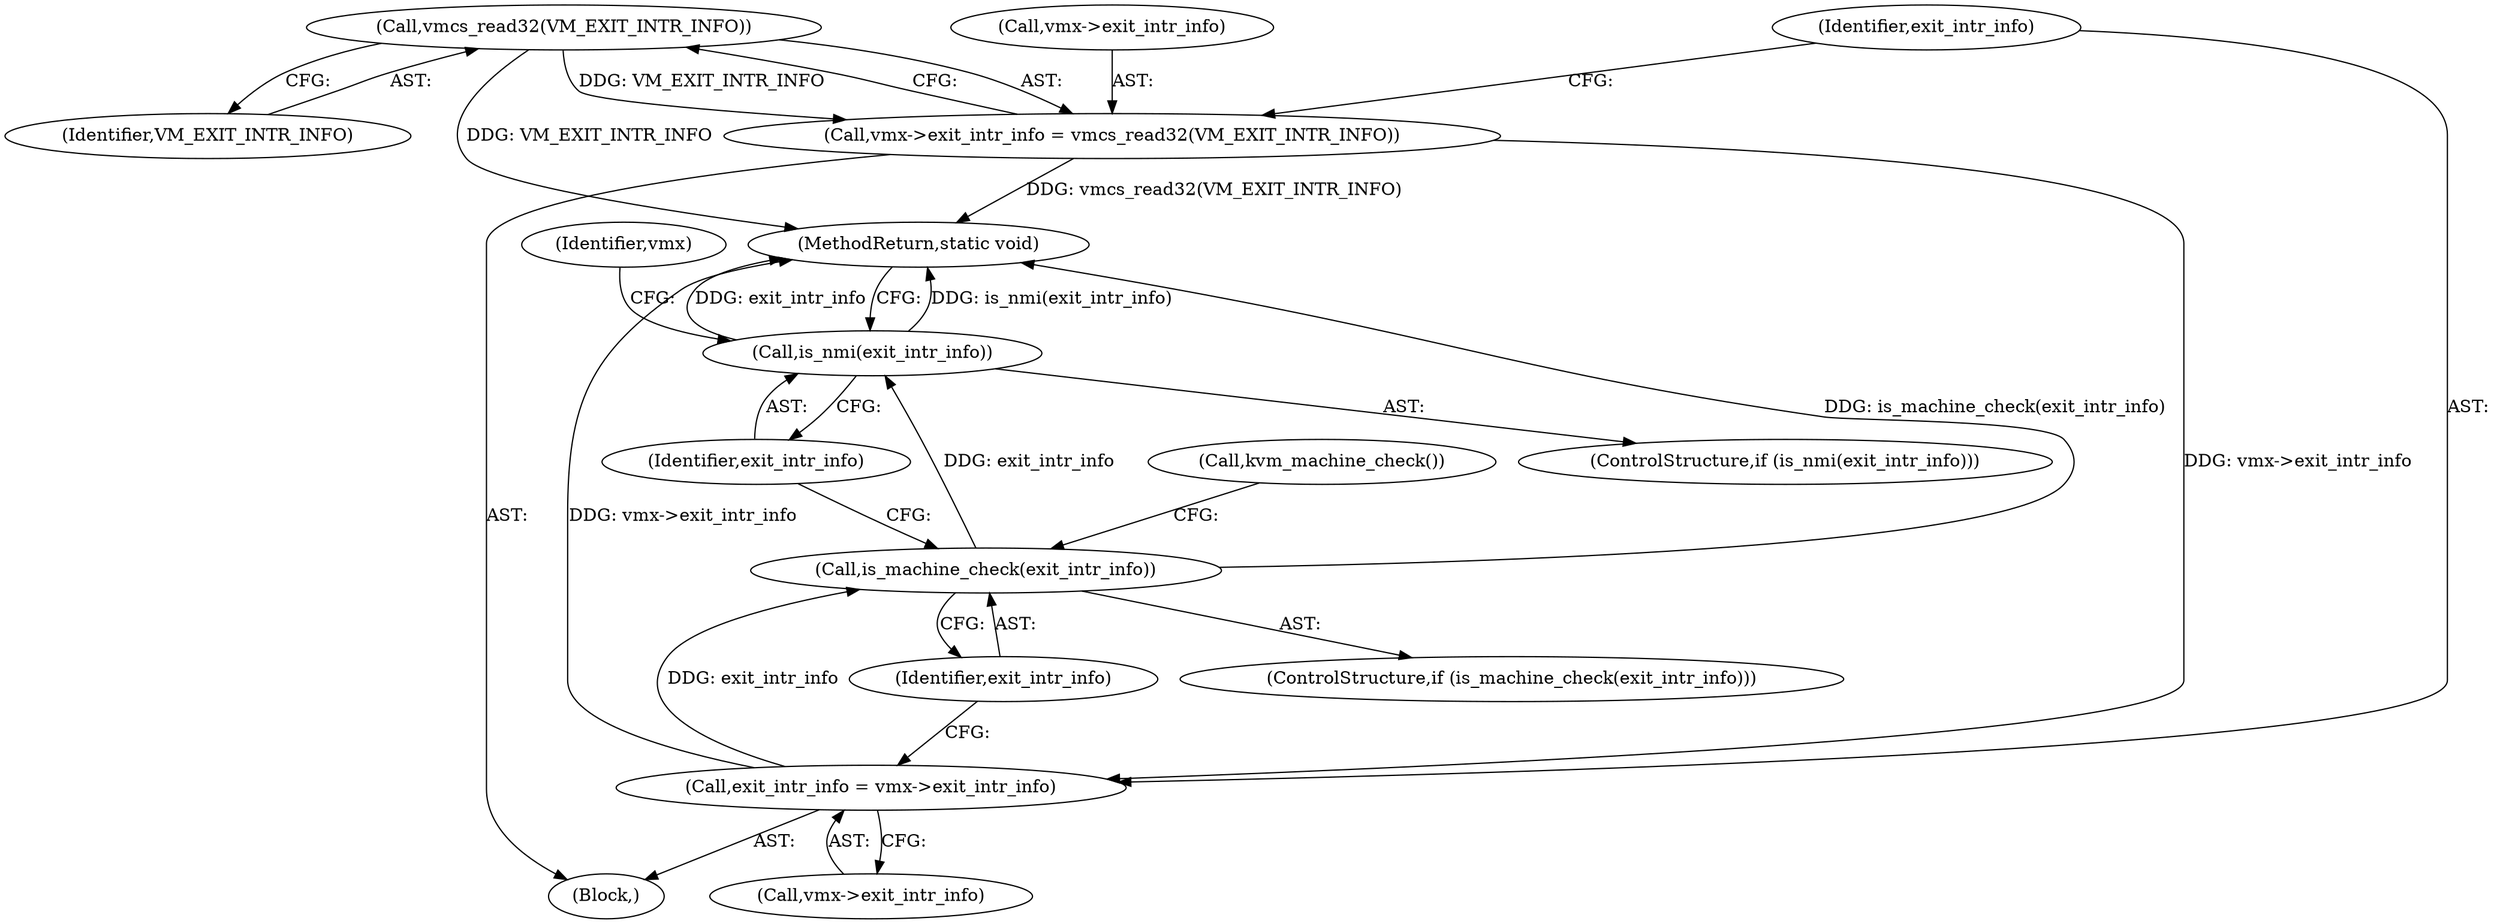 digraph "0_linux_ef85b67385436ddc1998f45f1d6a210f935b3388_2@API" {
"1000124" [label="(Call,vmcs_read32(VM_EXIT_INTR_INFO))"];
"1000120" [label="(Call,vmx->exit_intr_info = vmcs_read32(VM_EXIT_INTR_INFO))"];
"1000126" [label="(Call,exit_intr_info = vmx->exit_intr_info)"];
"1000132" [label="(Call,is_machine_check(exit_intr_info))"];
"1000136" [label="(Call,is_nmi(exit_intr_info))"];
"1000104" [label="(Block,)"];
"1000142" [label="(Identifier,vmx)"];
"1000126" [label="(Call,exit_intr_info = vmx->exit_intr_info)"];
"1000127" [label="(Identifier,exit_intr_info)"];
"1000131" [label="(ControlStructure,if (is_machine_check(exit_intr_info)))"];
"1000120" [label="(Call,vmx->exit_intr_info = vmcs_read32(VM_EXIT_INTR_INFO))"];
"1000125" [label="(Identifier,VM_EXIT_INTR_INFO)"];
"1000132" [label="(Call,is_machine_check(exit_intr_info))"];
"1000124" [label="(Call,vmcs_read32(VM_EXIT_INTR_INFO))"];
"1000121" [label="(Call,vmx->exit_intr_info)"];
"1000128" [label="(Call,vmx->exit_intr_info)"];
"1000137" [label="(Identifier,exit_intr_info)"];
"1000136" [label="(Call,is_nmi(exit_intr_info))"];
"1000135" [label="(ControlStructure,if (is_nmi(exit_intr_info)))"];
"1000133" [label="(Identifier,exit_intr_info)"];
"1000134" [label="(Call,kvm_machine_check())"];
"1000151" [label="(MethodReturn,static void)"];
"1000124" -> "1000120"  [label="AST: "];
"1000124" -> "1000125"  [label="CFG: "];
"1000125" -> "1000124"  [label="AST: "];
"1000120" -> "1000124"  [label="CFG: "];
"1000124" -> "1000151"  [label="DDG: VM_EXIT_INTR_INFO"];
"1000124" -> "1000120"  [label="DDG: VM_EXIT_INTR_INFO"];
"1000120" -> "1000104"  [label="AST: "];
"1000121" -> "1000120"  [label="AST: "];
"1000127" -> "1000120"  [label="CFG: "];
"1000120" -> "1000151"  [label="DDG: vmcs_read32(VM_EXIT_INTR_INFO)"];
"1000120" -> "1000126"  [label="DDG: vmx->exit_intr_info"];
"1000126" -> "1000104"  [label="AST: "];
"1000126" -> "1000128"  [label="CFG: "];
"1000127" -> "1000126"  [label="AST: "];
"1000128" -> "1000126"  [label="AST: "];
"1000133" -> "1000126"  [label="CFG: "];
"1000126" -> "1000151"  [label="DDG: vmx->exit_intr_info"];
"1000126" -> "1000132"  [label="DDG: exit_intr_info"];
"1000132" -> "1000131"  [label="AST: "];
"1000132" -> "1000133"  [label="CFG: "];
"1000133" -> "1000132"  [label="AST: "];
"1000134" -> "1000132"  [label="CFG: "];
"1000137" -> "1000132"  [label="CFG: "];
"1000132" -> "1000151"  [label="DDG: is_machine_check(exit_intr_info)"];
"1000132" -> "1000136"  [label="DDG: exit_intr_info"];
"1000136" -> "1000135"  [label="AST: "];
"1000136" -> "1000137"  [label="CFG: "];
"1000137" -> "1000136"  [label="AST: "];
"1000142" -> "1000136"  [label="CFG: "];
"1000151" -> "1000136"  [label="CFG: "];
"1000136" -> "1000151"  [label="DDG: is_nmi(exit_intr_info)"];
"1000136" -> "1000151"  [label="DDG: exit_intr_info"];
}
